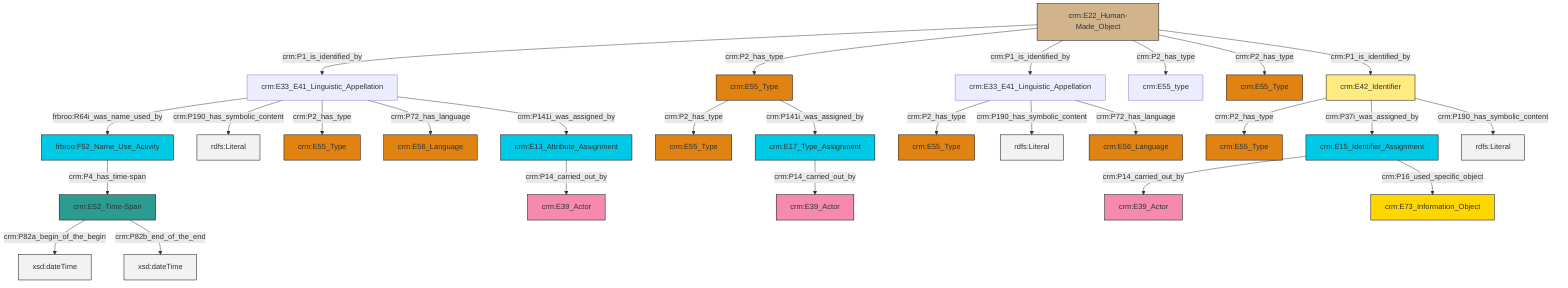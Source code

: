 graph TD
classDef Literal fill:#f2f2f2,stroke:#000000;
classDef CRM_Entity fill:#FFFFFF,stroke:#000000;
classDef Temporal_Entity fill:#00C9E6, stroke:#000000;
classDef Type fill:#E18312, stroke:#000000;
classDef Time-Span fill:#2C9C91, stroke:#000000;
classDef Appellation fill:#FFEB7F, stroke:#000000;
classDef Place fill:#008836, stroke:#000000;
classDef Persistent_Item fill:#B266B2, stroke:#000000;
classDef Conceptual_Object fill:#FFD700, stroke:#000000;
classDef Physical_Thing fill:#D2B48C, stroke:#000000;
classDef Actor fill:#f58aad, stroke:#000000;
classDef PC_Classes fill:#4ce600, stroke:#000000;
classDef Multi fill:#cccccc,stroke:#000000;

0["crm:E22_Human-Made_Object"]:::Physical_Thing -->|crm:P1_is_identified_by| 1["crm:E33_E41_Linguistic_Appellation"]:::Default
1["crm:E33_E41_Linguistic_Appellation"]:::Default -->|frbroo:R64i_was_name_used_by| 2["frbroo:F52_Name_Use_Activity"]:::Temporal_Entity
1["crm:E33_E41_Linguistic_Appellation"]:::Default -->|crm:P190_has_symbolic_content| 3[rdfs:Literal]:::Literal
1["crm:E33_E41_Linguistic_Appellation"]:::Default -->|crm:P2_has_type| 4["crm:E55_Type"]:::Type
5["crm:E52_Time-Span"]:::Time-Span -->|crm:P82a_begin_of_the_begin| 6[xsd:dateTime]:::Literal
7["crm:E55_Type"]:::Type -->|crm:P2_has_type| 8["crm:E55_Type"]:::Type
9["crm:E17_Type_Assignment"]:::Temporal_Entity -->|crm:P14_carried_out_by| 10["crm:E39_Actor"]:::Actor
14["crm:E33_E41_Linguistic_Appellation"]:::Default -->|crm:P2_has_type| 11["crm:E55_Type"]:::Type
14["crm:E33_E41_Linguistic_Appellation"]:::Default -->|crm:P190_has_symbolic_content| 15[rdfs:Literal]:::Literal
0["crm:E22_Human-Made_Object"]:::Physical_Thing -->|crm:P2_has_type| 7["crm:E55_Type"]:::Type
5["crm:E52_Time-Span"]:::Time-Span -->|crm:P82b_end_of_the_end| 18[xsd:dateTime]:::Literal
24["crm:E13_Attribute_Assignment"]:::Temporal_Entity -->|crm:P14_carried_out_by| 25["crm:E39_Actor"]:::Actor
14["crm:E33_E41_Linguistic_Appellation"]:::Default -->|crm:P72_has_language| 16["crm:E56_Language"]:::Type
1["crm:E33_E41_Linguistic_Appellation"]:::Default -->|crm:P72_has_language| 34["crm:E56_Language"]:::Type
27["crm:E42_Identifier"]:::Appellation -->|crm:P2_has_type| 37["crm:E55_Type"]:::Type
0["crm:E22_Human-Made_Object"]:::Physical_Thing -->|crm:P1_is_identified_by| 14["crm:E33_E41_Linguistic_Appellation"]:::Default
20["crm:E15_Identifier_Assignment"]:::Temporal_Entity -->|crm:P14_carried_out_by| 41["crm:E39_Actor"]:::Actor
27["crm:E42_Identifier"]:::Appellation -->|crm:P37i_was_assigned_by| 20["crm:E15_Identifier_Assignment"]:::Temporal_Entity
0["crm:E22_Human-Made_Object"]:::Physical_Thing -->|crm:P2_has_type| 39["crm:E55_type"]:::Default
1["crm:E33_E41_Linguistic_Appellation"]:::Default -->|crm:P141i_was_assigned_by| 24["crm:E13_Attribute_Assignment"]:::Temporal_Entity
0["crm:E22_Human-Made_Object"]:::Physical_Thing -->|crm:P2_has_type| 29["crm:E55_Type"]:::Type
20["crm:E15_Identifier_Assignment"]:::Temporal_Entity -->|crm:P16_used_specific_object| 32["crm:E73_Information_Object"]:::Conceptual_Object
0["crm:E22_Human-Made_Object"]:::Physical_Thing -->|crm:P1_is_identified_by| 27["crm:E42_Identifier"]:::Appellation
27["crm:E42_Identifier"]:::Appellation -->|crm:P190_has_symbolic_content| 46[rdfs:Literal]:::Literal
2["frbroo:F52_Name_Use_Activity"]:::Temporal_Entity -->|crm:P4_has_time-span| 5["crm:E52_Time-Span"]:::Time-Span
7["crm:E55_Type"]:::Type -->|crm:P141i_was_assigned_by| 9["crm:E17_Type_Assignment"]:::Temporal_Entity